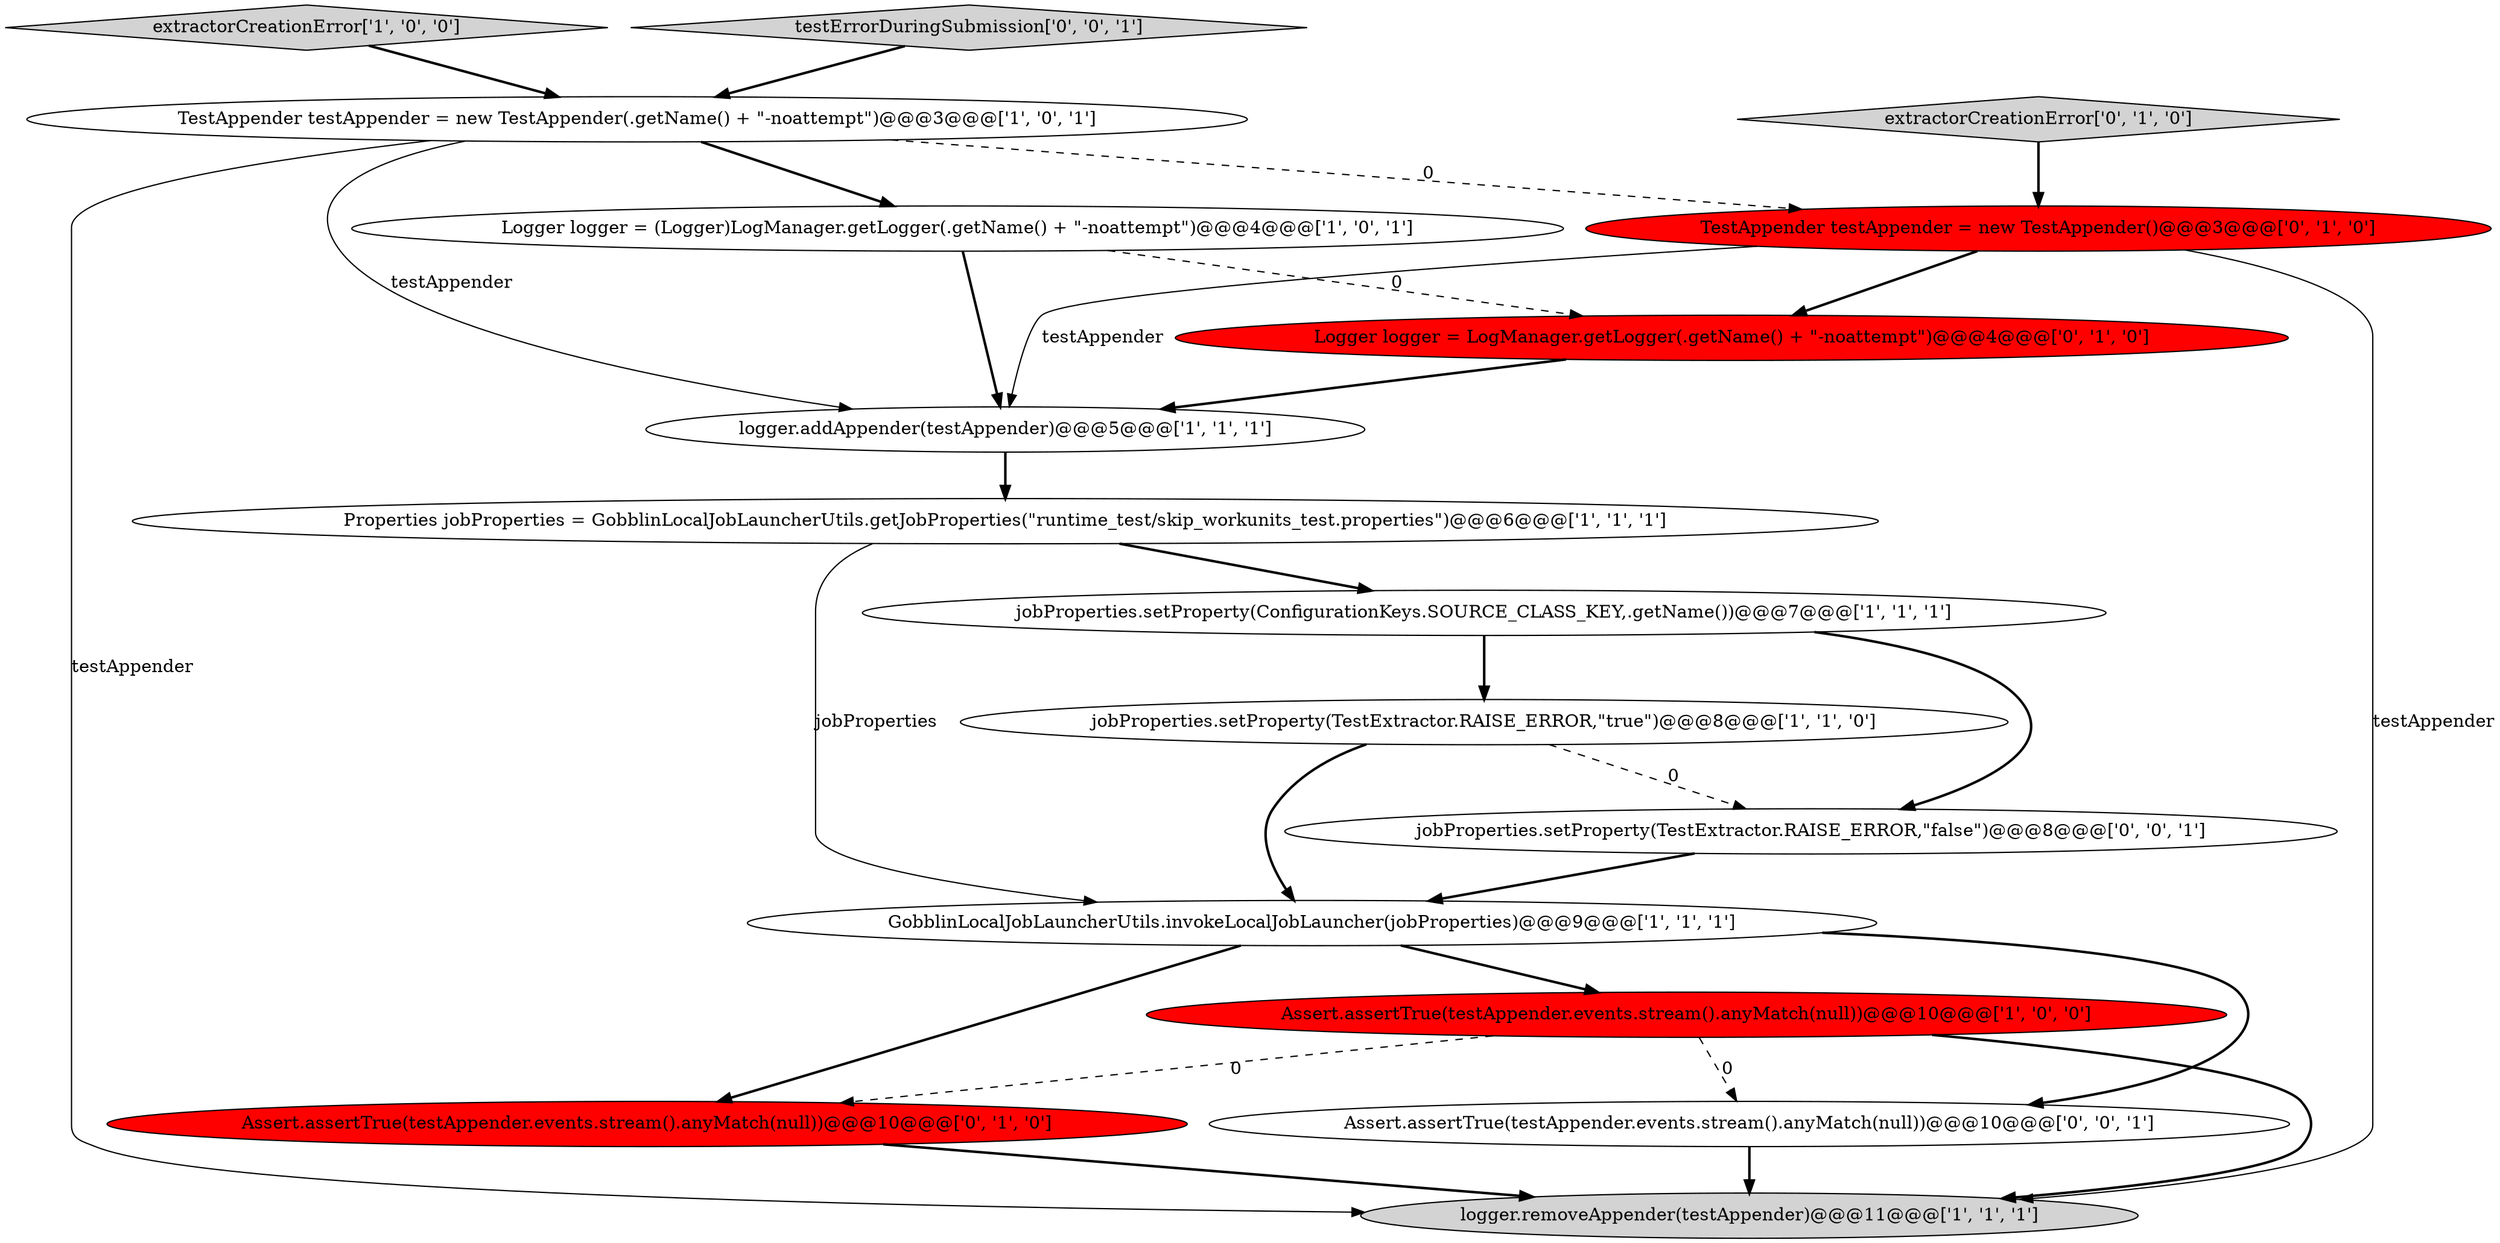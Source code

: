digraph {
13 [style = filled, label = "Assert.assertTrue(testAppender.events.stream().anyMatch(null))@@@10@@@['0', '1', '0']", fillcolor = red, shape = ellipse image = "AAA1AAABBB2BBB"];
7 [style = filled, label = "Properties jobProperties = GobblinLocalJobLauncherUtils.getJobProperties(\"runtime_test/skip_workunits_test.properties\")@@@6@@@['1', '1', '1']", fillcolor = white, shape = ellipse image = "AAA0AAABBB1BBB"];
10 [style = filled, label = "TestAppender testAppender = new TestAppender()@@@3@@@['0', '1', '0']", fillcolor = red, shape = ellipse image = "AAA1AAABBB2BBB"];
12 [style = filled, label = "extractorCreationError['0', '1', '0']", fillcolor = lightgray, shape = diamond image = "AAA0AAABBB2BBB"];
11 [style = filled, label = "Logger logger = LogManager.getLogger(.getName() + \"-noattempt\")@@@4@@@['0', '1', '0']", fillcolor = red, shape = ellipse image = "AAA1AAABBB2BBB"];
6 [style = filled, label = "logger.addAppender(testAppender)@@@5@@@['1', '1', '1']", fillcolor = white, shape = ellipse image = "AAA0AAABBB1BBB"];
5 [style = filled, label = "Logger logger = (Logger)LogManager.getLogger(.getName() + \"-noattempt\")@@@4@@@['1', '0', '1']", fillcolor = white, shape = ellipse image = "AAA0AAABBB1BBB"];
15 [style = filled, label = "jobProperties.setProperty(TestExtractor.RAISE_ERROR,\"false\")@@@8@@@['0', '0', '1']", fillcolor = white, shape = ellipse image = "AAA0AAABBB3BBB"];
1 [style = filled, label = "extractorCreationError['1', '0', '0']", fillcolor = lightgray, shape = diamond image = "AAA0AAABBB1BBB"];
14 [style = filled, label = "Assert.assertTrue(testAppender.events.stream().anyMatch(null))@@@10@@@['0', '0', '1']", fillcolor = white, shape = ellipse image = "AAA0AAABBB3BBB"];
0 [style = filled, label = "jobProperties.setProperty(TestExtractor.RAISE_ERROR,\"true\")@@@8@@@['1', '1', '0']", fillcolor = white, shape = ellipse image = "AAA0AAABBB1BBB"];
2 [style = filled, label = "logger.removeAppender(testAppender)@@@11@@@['1', '1', '1']", fillcolor = lightgray, shape = ellipse image = "AAA0AAABBB1BBB"];
9 [style = filled, label = "TestAppender testAppender = new TestAppender(.getName() + \"-noattempt\")@@@3@@@['1', '0', '1']", fillcolor = white, shape = ellipse image = "AAA0AAABBB1BBB"];
16 [style = filled, label = "testErrorDuringSubmission['0', '0', '1']", fillcolor = lightgray, shape = diamond image = "AAA0AAABBB3BBB"];
4 [style = filled, label = "GobblinLocalJobLauncherUtils.invokeLocalJobLauncher(jobProperties)@@@9@@@['1', '1', '1']", fillcolor = white, shape = ellipse image = "AAA0AAABBB1BBB"];
8 [style = filled, label = "Assert.assertTrue(testAppender.events.stream().anyMatch(null))@@@10@@@['1', '0', '0']", fillcolor = red, shape = ellipse image = "AAA1AAABBB1BBB"];
3 [style = filled, label = "jobProperties.setProperty(ConfigurationKeys.SOURCE_CLASS_KEY,.getName())@@@7@@@['1', '1', '1']", fillcolor = white, shape = ellipse image = "AAA0AAABBB1BBB"];
4->14 [style = bold, label=""];
9->10 [style = dashed, label="0"];
11->6 [style = bold, label=""];
4->13 [style = bold, label=""];
0->15 [style = dashed, label="0"];
10->6 [style = solid, label="testAppender"];
7->4 [style = solid, label="jobProperties"];
3->15 [style = bold, label=""];
8->14 [style = dashed, label="0"];
7->3 [style = bold, label=""];
1->9 [style = bold, label=""];
3->0 [style = bold, label=""];
8->13 [style = dashed, label="0"];
12->10 [style = bold, label=""];
5->6 [style = bold, label=""];
8->2 [style = bold, label=""];
5->11 [style = dashed, label="0"];
0->4 [style = bold, label=""];
9->2 [style = solid, label="testAppender"];
15->4 [style = bold, label=""];
9->6 [style = solid, label="testAppender"];
9->5 [style = bold, label=""];
4->8 [style = bold, label=""];
14->2 [style = bold, label=""];
6->7 [style = bold, label=""];
16->9 [style = bold, label=""];
10->2 [style = solid, label="testAppender"];
13->2 [style = bold, label=""];
10->11 [style = bold, label=""];
}
